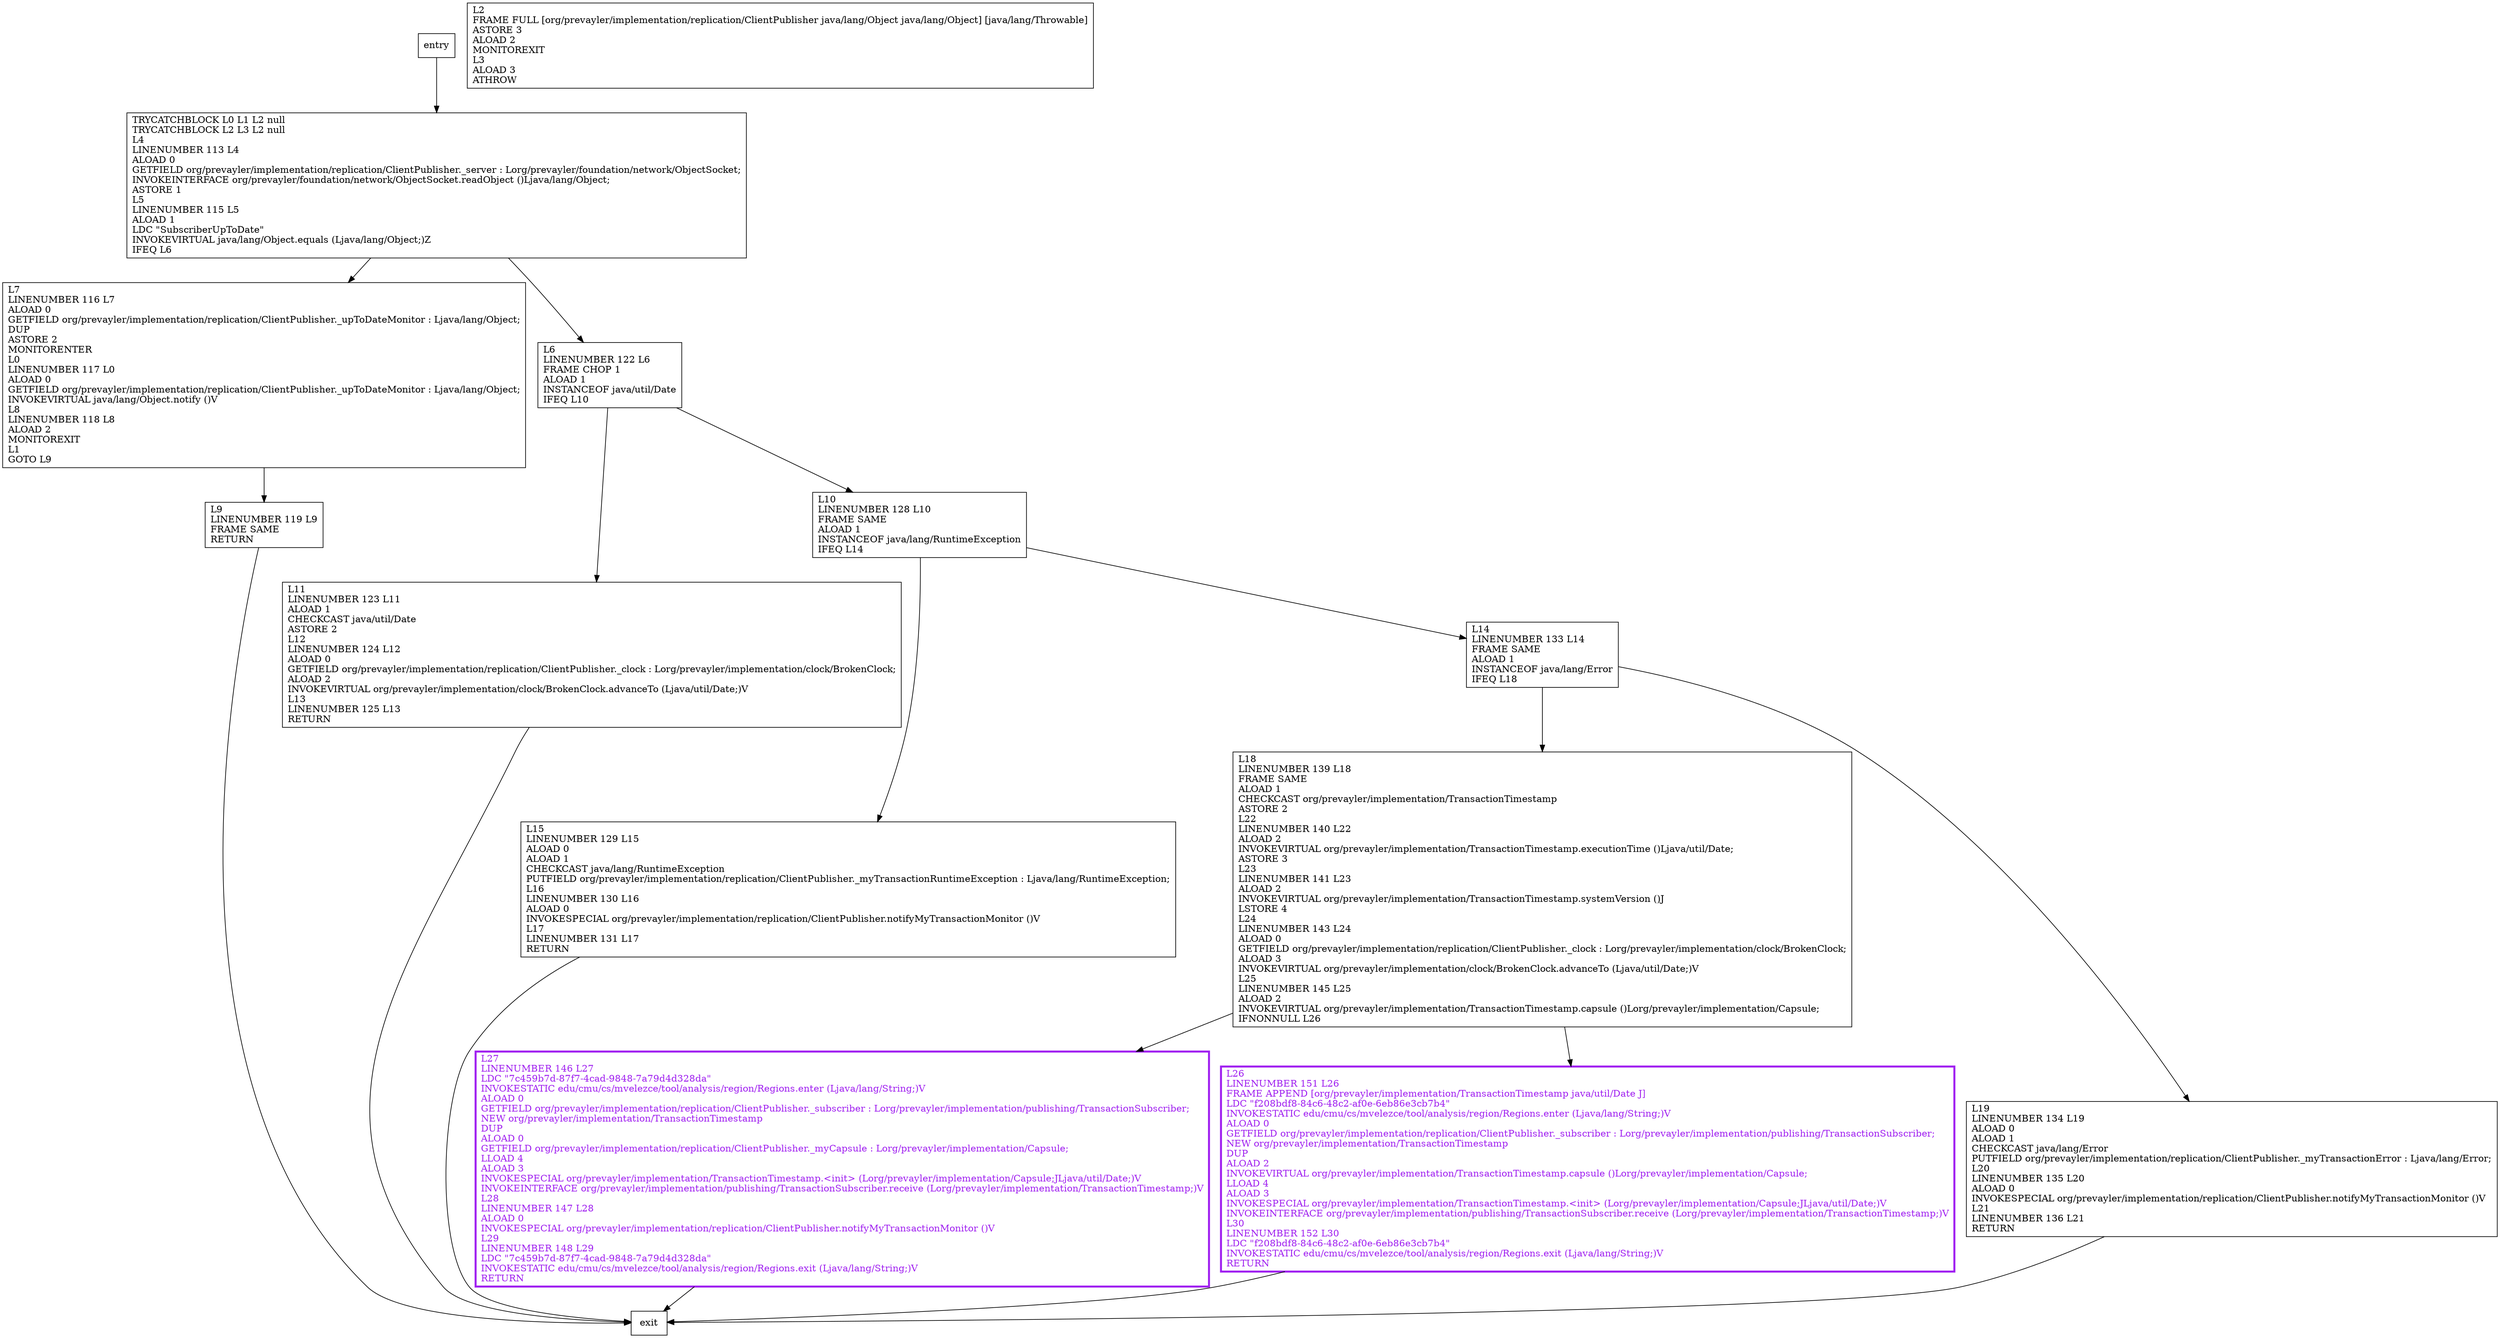 digraph receiveTransactionFromServer {
node [shape=record];
1314770000 [label="L18\lLINENUMBER 139 L18\lFRAME SAME\lALOAD 1\lCHECKCAST org/prevayler/implementation/TransactionTimestamp\lASTORE 2\lL22\lLINENUMBER 140 L22\lALOAD 2\lINVOKEVIRTUAL org/prevayler/implementation/TransactionTimestamp.executionTime ()Ljava/util/Date;\lASTORE 3\lL23\lLINENUMBER 141 L23\lALOAD 2\lINVOKEVIRTUAL org/prevayler/implementation/TransactionTimestamp.systemVersion ()J\lLSTORE 4\lL24\lLINENUMBER 143 L24\lALOAD 0\lGETFIELD org/prevayler/implementation/replication/ClientPublisher._clock : Lorg/prevayler/implementation/clock/BrokenClock;\lALOAD 3\lINVOKEVIRTUAL org/prevayler/implementation/clock/BrokenClock.advanceTo (Ljava/util/Date;)V\lL25\lLINENUMBER 145 L25\lALOAD 2\lINVOKEVIRTUAL org/prevayler/implementation/TransactionTimestamp.capsule ()Lorg/prevayler/implementation/Capsule;\lIFNONNULL L26\l"];
818579417 [label="L27\lLINENUMBER 146 L27\lLDC \"7c459b7d-87f7-4cad-9848-7a79d4d328da\"\lINVOKESTATIC edu/cmu/cs/mvelezce/tool/analysis/region/Regions.enter (Ljava/lang/String;)V\lALOAD 0\lGETFIELD org/prevayler/implementation/replication/ClientPublisher._subscriber : Lorg/prevayler/implementation/publishing/TransactionSubscriber;\lNEW org/prevayler/implementation/TransactionTimestamp\lDUP\lALOAD 0\lGETFIELD org/prevayler/implementation/replication/ClientPublisher._myCapsule : Lorg/prevayler/implementation/Capsule;\lLLOAD 4\lALOAD 3\lINVOKESPECIAL org/prevayler/implementation/TransactionTimestamp.\<init\> (Lorg/prevayler/implementation/Capsule;JLjava/util/Date;)V\lINVOKEINTERFACE org/prevayler/implementation/publishing/TransactionSubscriber.receive (Lorg/prevayler/implementation/TransactionTimestamp;)V\lL28\lLINENUMBER 147 L28\lALOAD 0\lINVOKESPECIAL org/prevayler/implementation/replication/ClientPublisher.notifyMyTransactionMonitor ()V\lL29\lLINENUMBER 148 L29\lLDC \"7c459b7d-87f7-4cad-9848-7a79d4d328da\"\lINVOKESTATIC edu/cmu/cs/mvelezce/tool/analysis/region/Regions.exit (Ljava/lang/String;)V\lRETURN\l"];
507675674 [label="TRYCATCHBLOCK L0 L1 L2 null\lTRYCATCHBLOCK L2 L3 L2 null\lL4\lLINENUMBER 113 L4\lALOAD 0\lGETFIELD org/prevayler/implementation/replication/ClientPublisher._server : Lorg/prevayler/foundation/network/ObjectSocket;\lINVOKEINTERFACE org/prevayler/foundation/network/ObjectSocket.readObject ()Ljava/lang/Object;\lASTORE 1\lL5\lLINENUMBER 115 L5\lALOAD 1\lLDC \"SubscriberUpToDate\"\lINVOKEVIRTUAL java/lang/Object.equals (Ljava/lang/Object;)Z\lIFEQ L6\l"];
1284755240 [label="L15\lLINENUMBER 129 L15\lALOAD 0\lALOAD 1\lCHECKCAST java/lang/RuntimeException\lPUTFIELD org/prevayler/implementation/replication/ClientPublisher._myTransactionRuntimeException : Ljava/lang/RuntimeException;\lL16\lLINENUMBER 130 L16\lALOAD 0\lINVOKESPECIAL org/prevayler/implementation/replication/ClientPublisher.notifyMyTransactionMonitor ()V\lL17\lLINENUMBER 131 L17\lRETURN\l"];
1203648121 [label="L19\lLINENUMBER 134 L19\lALOAD 0\lALOAD 1\lCHECKCAST java/lang/Error\lPUTFIELD org/prevayler/implementation/replication/ClientPublisher._myTransactionError : Ljava/lang/Error;\lL20\lLINENUMBER 135 L20\lALOAD 0\lINVOKESPECIAL org/prevayler/implementation/replication/ClientPublisher.notifyMyTransactionMonitor ()V\lL21\lLINENUMBER 136 L21\lRETURN\l"];
1612814898 [label="L7\lLINENUMBER 116 L7\lALOAD 0\lGETFIELD org/prevayler/implementation/replication/ClientPublisher._upToDateMonitor : Ljava/lang/Object;\lDUP\lASTORE 2\lMONITORENTER\lL0\lLINENUMBER 117 L0\lALOAD 0\lGETFIELD org/prevayler/implementation/replication/ClientPublisher._upToDateMonitor : Ljava/lang/Object;\lINVOKEVIRTUAL java/lang/Object.notify ()V\lL8\lLINENUMBER 118 L8\lALOAD 2\lMONITOREXIT\lL1\lGOTO L9\l"];
1668885114 [label="L9\lLINENUMBER 119 L9\lFRAME SAME\lRETURN\l"];
1762721883 [label="L2\lFRAME FULL [org/prevayler/implementation/replication/ClientPublisher java/lang/Object java/lang/Object] [java/lang/Throwable]\lASTORE 3\lALOAD 2\lMONITOREXIT\lL3\lALOAD 3\lATHROW\l"];
132239723 [label="L11\lLINENUMBER 123 L11\lALOAD 1\lCHECKCAST java/util/Date\lASTORE 2\lL12\lLINENUMBER 124 L12\lALOAD 0\lGETFIELD org/prevayler/implementation/replication/ClientPublisher._clock : Lorg/prevayler/implementation/clock/BrokenClock;\lALOAD 2\lINVOKEVIRTUAL org/prevayler/implementation/clock/BrokenClock.advanceTo (Ljava/util/Date;)V\lL13\lLINENUMBER 125 L13\lRETURN\l"];
769724695 [label="L14\lLINENUMBER 133 L14\lFRAME SAME\lALOAD 1\lINSTANCEOF java/lang/Error\lIFEQ L18\l"];
809911552 [label="L6\lLINENUMBER 122 L6\lFRAME CHOP 1\lALOAD 1\lINSTANCEOF java/util/Date\lIFEQ L10\l"];
1803367996 [label="L10\lLINENUMBER 128 L10\lFRAME SAME\lALOAD 1\lINSTANCEOF java/lang/RuntimeException\lIFEQ L14\l"];
1651703344 [label="L26\lLINENUMBER 151 L26\lFRAME APPEND [org/prevayler/implementation/TransactionTimestamp java/util/Date J]\lLDC \"f208bdf8-84c6-48c2-af0e-6eb86e3cb7b4\"\lINVOKESTATIC edu/cmu/cs/mvelezce/tool/analysis/region/Regions.enter (Ljava/lang/String;)V\lALOAD 0\lGETFIELD org/prevayler/implementation/replication/ClientPublisher._subscriber : Lorg/prevayler/implementation/publishing/TransactionSubscriber;\lNEW org/prevayler/implementation/TransactionTimestamp\lDUP\lALOAD 2\lINVOKEVIRTUAL org/prevayler/implementation/TransactionTimestamp.capsule ()Lorg/prevayler/implementation/Capsule;\lLLOAD 4\lALOAD 3\lINVOKESPECIAL org/prevayler/implementation/TransactionTimestamp.\<init\> (Lorg/prevayler/implementation/Capsule;JLjava/util/Date;)V\lINVOKEINTERFACE org/prevayler/implementation/publishing/TransactionSubscriber.receive (Lorg/prevayler/implementation/TransactionTimestamp;)V\lL30\lLINENUMBER 152 L30\lLDC \"f208bdf8-84c6-48c2-af0e-6eb86e3cb7b4\"\lINVOKESTATIC edu/cmu/cs/mvelezce/tool/analysis/region/Regions.exit (Ljava/lang/String;)V\lRETURN\l"];
entry;
exit;
1314770000 -> 818579417;
1314770000 -> 1651703344;
818579417 -> exit;
507675674 -> 809911552;
507675674 -> 1612814898;
1284755240 -> exit;
1203648121 -> exit;
1612814898 -> 1668885114;
entry -> 507675674;
1668885114 -> exit;
132239723 -> exit;
769724695 -> 1314770000;
769724695 -> 1203648121;
809911552 -> 132239723;
809911552 -> 1803367996;
1803367996 -> 1284755240;
1803367996 -> 769724695;
1651703344 -> exit;
818579417[fontcolor="purple", penwidth=3, color="purple"];
1651703344[fontcolor="purple", penwidth=3, color="purple"];
}
